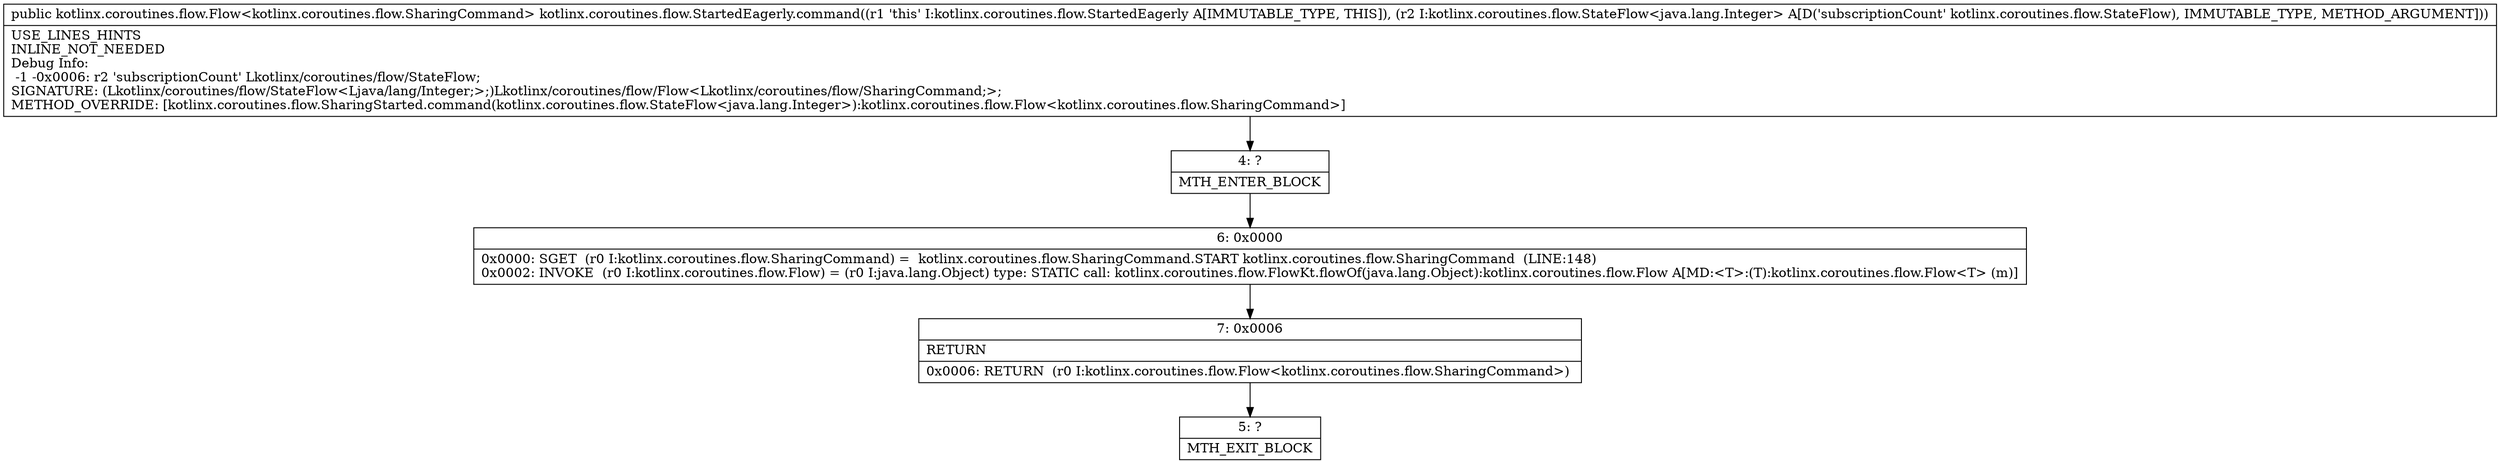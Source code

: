 digraph "CFG forkotlinx.coroutines.flow.StartedEagerly.command(Lkotlinx\/coroutines\/flow\/StateFlow;)Lkotlinx\/coroutines\/flow\/Flow;" {
Node_4 [shape=record,label="{4\:\ ?|MTH_ENTER_BLOCK\l}"];
Node_6 [shape=record,label="{6\:\ 0x0000|0x0000: SGET  (r0 I:kotlinx.coroutines.flow.SharingCommand) =  kotlinx.coroutines.flow.SharingCommand.START kotlinx.coroutines.flow.SharingCommand  (LINE:148)\l0x0002: INVOKE  (r0 I:kotlinx.coroutines.flow.Flow) = (r0 I:java.lang.Object) type: STATIC call: kotlinx.coroutines.flow.FlowKt.flowOf(java.lang.Object):kotlinx.coroutines.flow.Flow A[MD:\<T\>:(T):kotlinx.coroutines.flow.Flow\<T\> (m)]\l}"];
Node_7 [shape=record,label="{7\:\ 0x0006|RETURN\l|0x0006: RETURN  (r0 I:kotlinx.coroutines.flow.Flow\<kotlinx.coroutines.flow.SharingCommand\>) \l}"];
Node_5 [shape=record,label="{5\:\ ?|MTH_EXIT_BLOCK\l}"];
MethodNode[shape=record,label="{public kotlinx.coroutines.flow.Flow\<kotlinx.coroutines.flow.SharingCommand\> kotlinx.coroutines.flow.StartedEagerly.command((r1 'this' I:kotlinx.coroutines.flow.StartedEagerly A[IMMUTABLE_TYPE, THIS]), (r2 I:kotlinx.coroutines.flow.StateFlow\<java.lang.Integer\> A[D('subscriptionCount' kotlinx.coroutines.flow.StateFlow), IMMUTABLE_TYPE, METHOD_ARGUMENT]))  | USE_LINES_HINTS\lINLINE_NOT_NEEDED\lDebug Info:\l  \-1 \-0x0006: r2 'subscriptionCount' Lkotlinx\/coroutines\/flow\/StateFlow;\lSIGNATURE: (Lkotlinx\/coroutines\/flow\/StateFlow\<Ljava\/lang\/Integer;\>;)Lkotlinx\/coroutines\/flow\/Flow\<Lkotlinx\/coroutines\/flow\/SharingCommand;\>;\lMETHOD_OVERRIDE: [kotlinx.coroutines.flow.SharingStarted.command(kotlinx.coroutines.flow.StateFlow\<java.lang.Integer\>):kotlinx.coroutines.flow.Flow\<kotlinx.coroutines.flow.SharingCommand\>]\l}"];
MethodNode -> Node_4;Node_4 -> Node_6;
Node_6 -> Node_7;
Node_7 -> Node_5;
}

